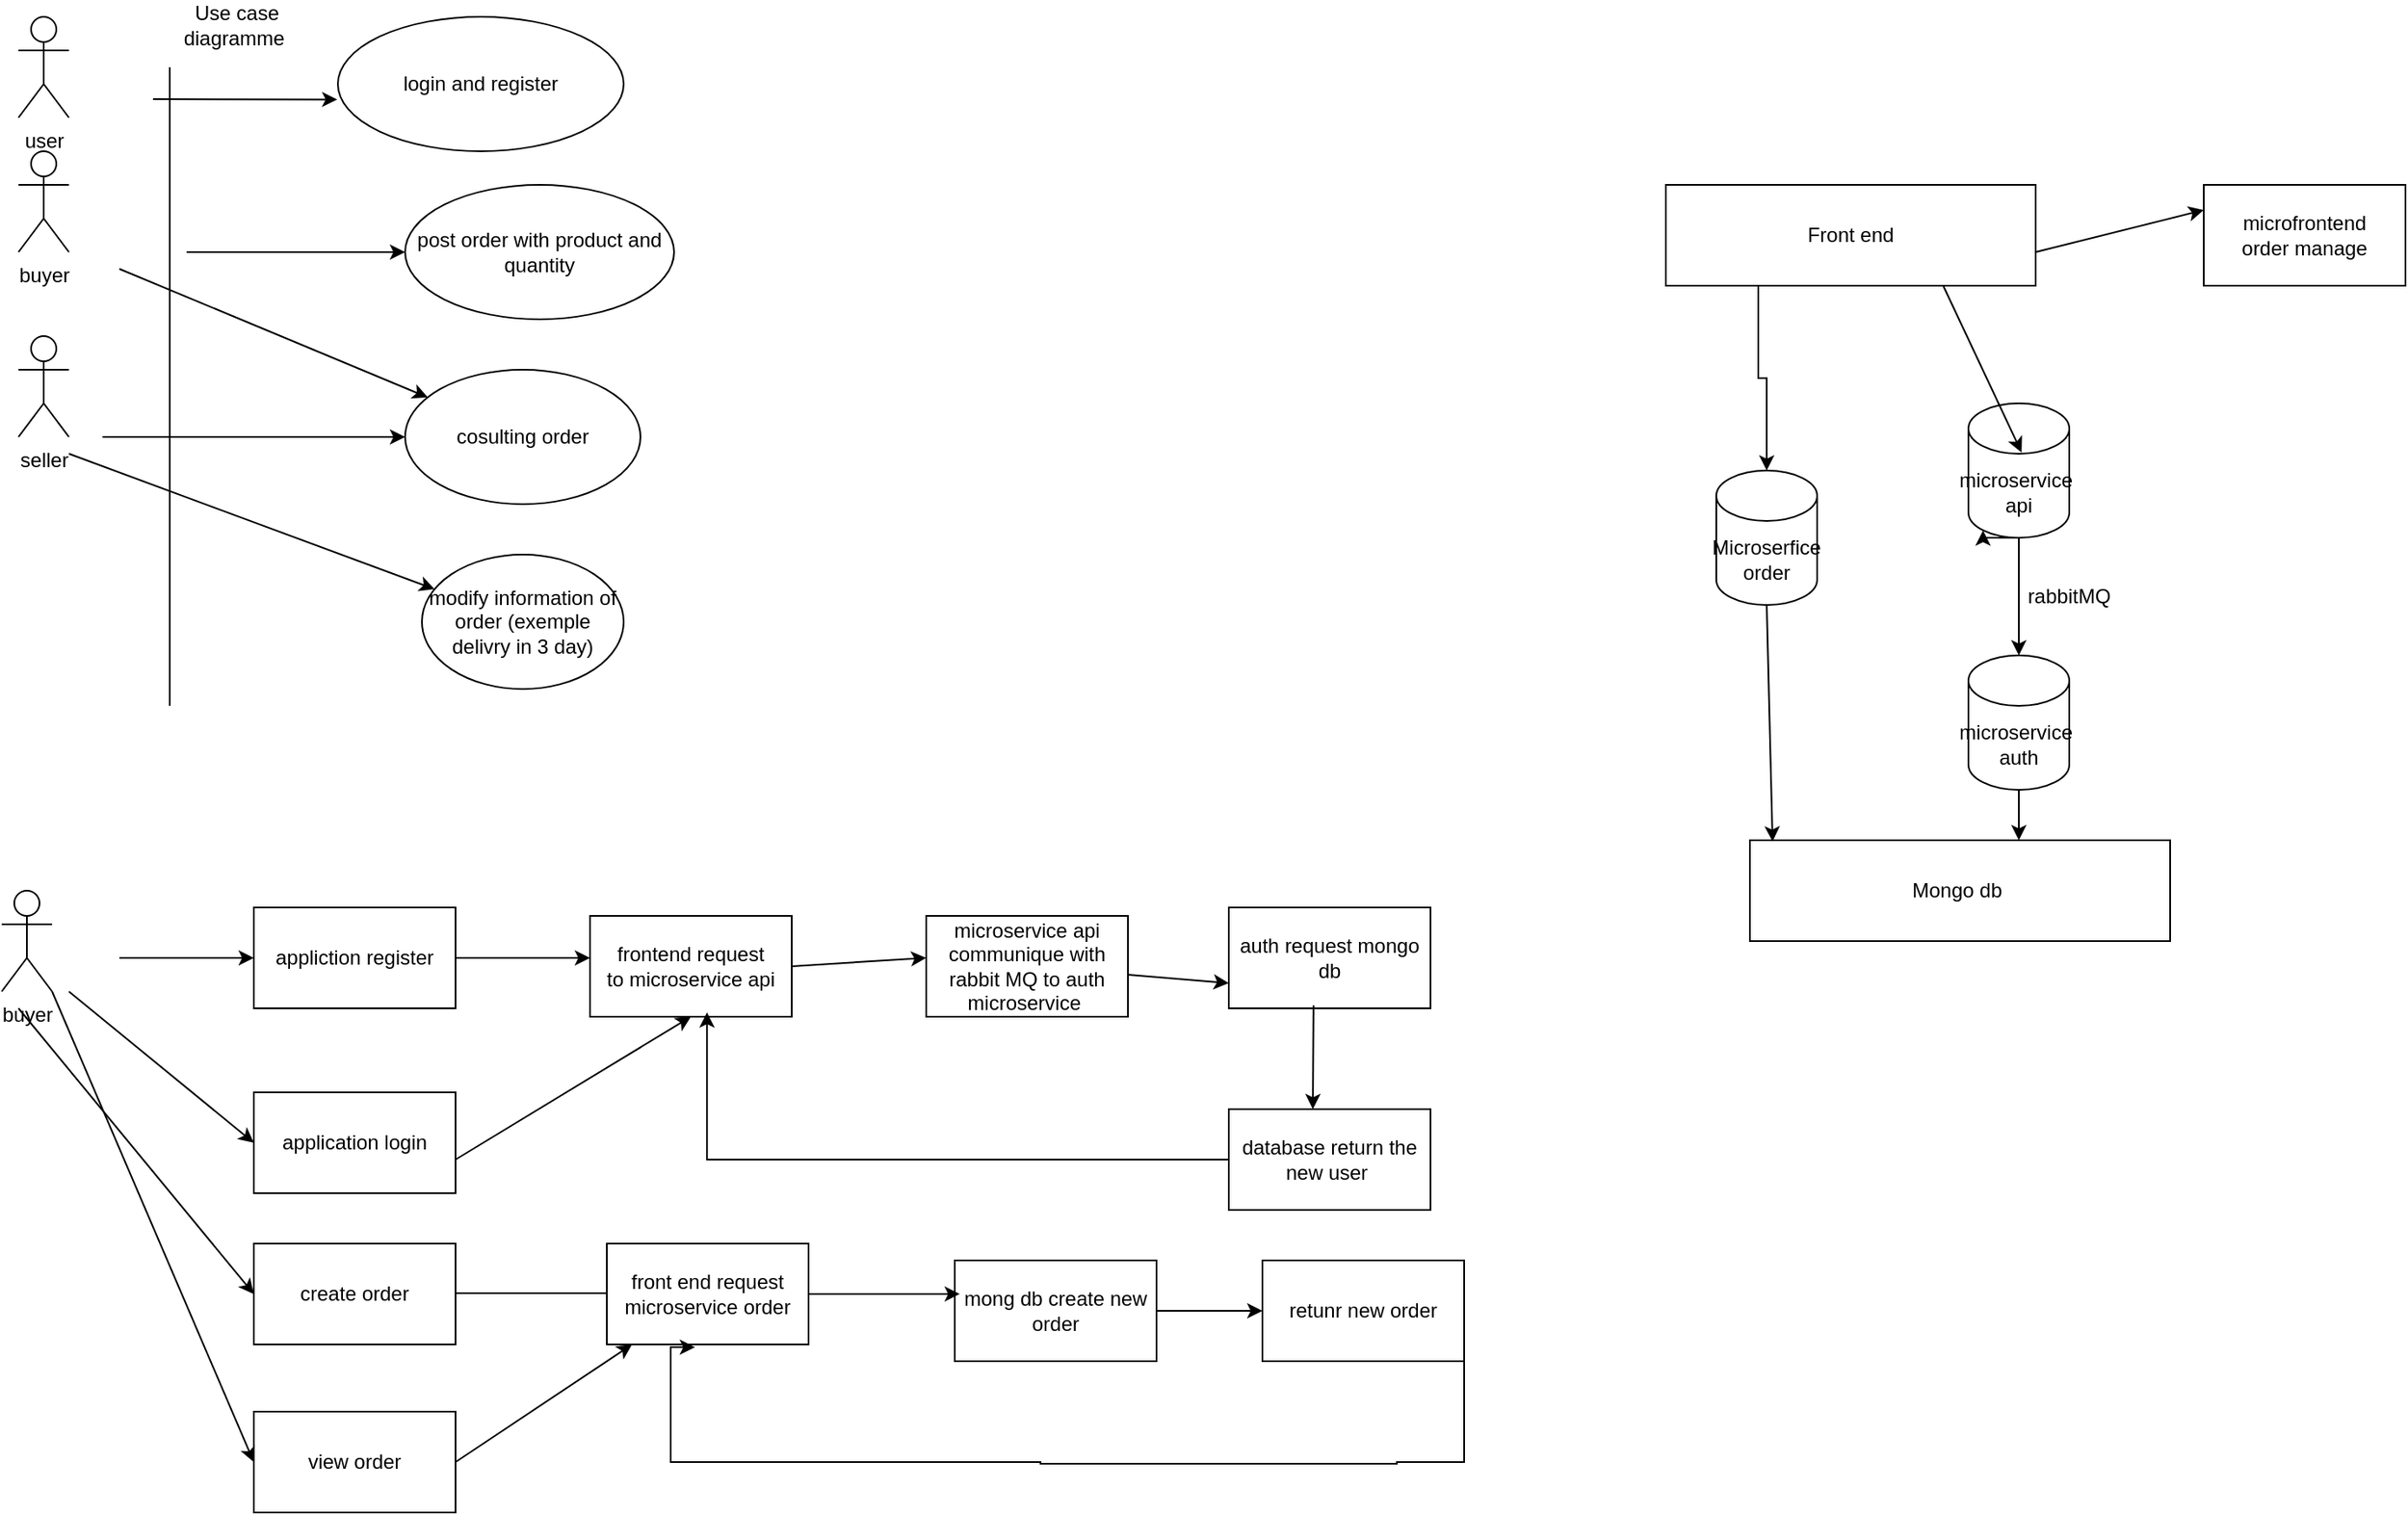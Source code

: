 <mxfile version="26.0.11">
  <diagram name="Page-1" id="dDUoGYSa5K9hc7WshwGc">
    <mxGraphModel dx="614" dy="614" grid="1" gridSize="10" guides="1" tooltips="1" connect="1" arrows="1" fold="1" page="1" pageScale="1" pageWidth="827" pageHeight="1169" math="0" shadow="0">
      <root>
        <mxCell id="0" />
        <mxCell id="1" parent="0" />
        <mxCell id="q2rgu7KSPJ2qD33lPn5Z-1" value="buyer" style="shape=umlActor;verticalLabelPosition=bottom;verticalAlign=top;html=1;outlineConnect=0;" vertex="1" parent="1">
          <mxGeometry x="150" y="100" width="30" height="60" as="geometry" />
        </mxCell>
        <mxCell id="q2rgu7KSPJ2qD33lPn5Z-2" value="" style="endArrow=none;html=1;rounded=0;" edge="1" parent="1">
          <mxGeometry width="50" height="50" relative="1" as="geometry">
            <mxPoint x="240" y="430" as="sourcePoint" />
            <mxPoint x="240" y="50" as="targetPoint" />
            <Array as="points">
              <mxPoint x="240" y="160" />
            </Array>
          </mxGeometry>
        </mxCell>
        <mxCell id="q2rgu7KSPJ2qD33lPn5Z-4" value="" style="endArrow=classic;html=1;rounded=0;" edge="1" parent="1">
          <mxGeometry width="50" height="50" relative="1" as="geometry">
            <mxPoint x="250" y="160" as="sourcePoint" />
            <mxPoint x="380" y="160" as="targetPoint" />
          </mxGeometry>
        </mxCell>
        <mxCell id="q2rgu7KSPJ2qD33lPn5Z-5" value="post order with product and quantity" style="ellipse;whiteSpace=wrap;html=1;" vertex="1" parent="1">
          <mxGeometry x="380" y="120" width="160" height="80" as="geometry" />
        </mxCell>
        <mxCell id="q2rgu7KSPJ2qD33lPn5Z-8" value="seller" style="shape=umlActor;verticalLabelPosition=bottom;verticalAlign=top;html=1;outlineConnect=0;" vertex="1" parent="1">
          <mxGeometry x="150" y="210" width="30" height="60" as="geometry" />
        </mxCell>
        <mxCell id="q2rgu7KSPJ2qD33lPn5Z-9" value="cosulting order" style="ellipse;whiteSpace=wrap;html=1;" vertex="1" parent="1">
          <mxGeometry x="380" y="230" width="140" height="80" as="geometry" />
        </mxCell>
        <mxCell id="q2rgu7KSPJ2qD33lPn5Z-10" value="" style="endArrow=classic;html=1;rounded=0;" edge="1" parent="1" target="q2rgu7KSPJ2qD33lPn5Z-9">
          <mxGeometry width="50" height="50" relative="1" as="geometry">
            <mxPoint x="210" y="170" as="sourcePoint" />
            <mxPoint x="260" y="120" as="targetPoint" />
          </mxGeometry>
        </mxCell>
        <mxCell id="q2rgu7KSPJ2qD33lPn5Z-11" value="" style="endArrow=classic;html=1;rounded=0;entryX=0;entryY=0.5;entryDx=0;entryDy=0;" edge="1" parent="1" target="q2rgu7KSPJ2qD33lPn5Z-9">
          <mxGeometry width="50" height="50" relative="1" as="geometry">
            <mxPoint x="200" y="270" as="sourcePoint" />
            <mxPoint x="300" y="230" as="targetPoint" />
          </mxGeometry>
        </mxCell>
        <mxCell id="q2rgu7KSPJ2qD33lPn5Z-12" value="modify information of order (exemple delivry in 3 day)" style="ellipse;whiteSpace=wrap;html=1;" vertex="1" parent="1">
          <mxGeometry x="390" y="340" width="120" height="80" as="geometry" />
        </mxCell>
        <mxCell id="q2rgu7KSPJ2qD33lPn5Z-13" value="" style="endArrow=classic;html=1;rounded=0;" edge="1" parent="1" target="q2rgu7KSPJ2qD33lPn5Z-12">
          <mxGeometry width="50" height="50" relative="1" as="geometry">
            <mxPoint x="180" y="280" as="sourcePoint" />
            <mxPoint x="230" y="230" as="targetPoint" />
          </mxGeometry>
        </mxCell>
        <mxCell id="q2rgu7KSPJ2qD33lPn5Z-14" value="Use case diagramme&amp;nbsp;" style="text;html=1;align=center;verticalAlign=middle;whiteSpace=wrap;rounded=0;" vertex="1" parent="1">
          <mxGeometry x="250" y="10" width="60" height="30" as="geometry" />
        </mxCell>
        <mxCell id="q2rgu7KSPJ2qD33lPn5Z-15" value="user" style="shape=umlActor;verticalLabelPosition=bottom;verticalAlign=top;html=1;outlineConnect=0;" vertex="1" parent="1">
          <mxGeometry x="150" y="20" width="30" height="60" as="geometry" />
        </mxCell>
        <mxCell id="q2rgu7KSPJ2qD33lPn5Z-16" value="login and register" style="ellipse;whiteSpace=wrap;html=1;" vertex="1" parent="1">
          <mxGeometry x="340" y="20" width="170" height="80" as="geometry" />
        </mxCell>
        <mxCell id="q2rgu7KSPJ2qD33lPn5Z-17" value="" style="endArrow=classic;html=1;rounded=0;entryX=-0.002;entryY=0.615;entryDx=0;entryDy=0;entryPerimeter=0;" edge="1" parent="1" target="q2rgu7KSPJ2qD33lPn5Z-16">
          <mxGeometry width="50" height="50" relative="1" as="geometry">
            <mxPoint x="230" y="69" as="sourcePoint" />
            <mxPoint x="300" y="30" as="targetPoint" />
          </mxGeometry>
        </mxCell>
        <mxCell id="q2rgu7KSPJ2qD33lPn5Z-18" value="buyer" style="shape=umlActor;verticalLabelPosition=bottom;verticalAlign=top;html=1;outlineConnect=0;" vertex="1" parent="1">
          <mxGeometry x="140" y="540" width="30" height="60" as="geometry" />
        </mxCell>
        <mxCell id="q2rgu7KSPJ2qD33lPn5Z-19" value="" style="endArrow=classic;html=1;rounded=0;" edge="1" parent="1" target="q2rgu7KSPJ2qD33lPn5Z-20">
          <mxGeometry width="50" height="50" relative="1" as="geometry">
            <mxPoint x="210" y="580" as="sourcePoint" />
            <mxPoint x="280" y="580" as="targetPoint" />
          </mxGeometry>
        </mxCell>
        <mxCell id="q2rgu7KSPJ2qD33lPn5Z-20" value="appliction register" style="rounded=0;whiteSpace=wrap;html=1;" vertex="1" parent="1">
          <mxGeometry x="290" y="550" width="120" height="60" as="geometry" />
        </mxCell>
        <mxCell id="q2rgu7KSPJ2qD33lPn5Z-23" value="" style="endArrow=classic;html=1;rounded=0;exitX=1;exitY=0.5;exitDx=0;exitDy=0;" edge="1" parent="1" source="q2rgu7KSPJ2qD33lPn5Z-20">
          <mxGeometry width="50" height="50" relative="1" as="geometry">
            <mxPoint x="440" y="600" as="sourcePoint" />
            <mxPoint x="490" y="580" as="targetPoint" />
          </mxGeometry>
        </mxCell>
        <mxCell id="q2rgu7KSPJ2qD33lPn5Z-24" value="frontend request&lt;div&gt;to microservice api&lt;/div&gt;" style="rounded=0;whiteSpace=wrap;html=1;" vertex="1" parent="1">
          <mxGeometry x="490" y="555" width="120" height="60" as="geometry" />
        </mxCell>
        <mxCell id="q2rgu7KSPJ2qD33lPn5Z-25" value="" style="endArrow=classic;html=1;rounded=0;exitX=1;exitY=0.5;exitDx=0;exitDy=0;" edge="1" parent="1" source="q2rgu7KSPJ2qD33lPn5Z-24">
          <mxGeometry width="50" height="50" relative="1" as="geometry">
            <mxPoint x="620" y="590" as="sourcePoint" />
            <mxPoint x="690" y="580" as="targetPoint" />
          </mxGeometry>
        </mxCell>
        <mxCell id="q2rgu7KSPJ2qD33lPn5Z-26" value="microservice api communique with rabbit MQ to auth microservice&amp;nbsp;" style="rounded=0;whiteSpace=wrap;html=1;" vertex="1" parent="1">
          <mxGeometry x="690" y="555" width="120" height="60" as="geometry" />
        </mxCell>
        <mxCell id="q2rgu7KSPJ2qD33lPn5Z-27" value="auth request mongo db" style="rounded=0;whiteSpace=wrap;html=1;" vertex="1" parent="1">
          <mxGeometry x="870" y="550" width="120" height="60" as="geometry" />
        </mxCell>
        <mxCell id="q2rgu7KSPJ2qD33lPn5Z-28" value="" style="endArrow=classic;html=1;rounded=0;entryX=0;entryY=0.75;entryDx=0;entryDy=0;" edge="1" parent="1" target="q2rgu7KSPJ2qD33lPn5Z-27">
          <mxGeometry width="50" height="50" relative="1" as="geometry">
            <mxPoint x="810" y="590" as="sourcePoint" />
            <mxPoint x="860" y="540" as="targetPoint" />
          </mxGeometry>
        </mxCell>
        <mxCell id="q2rgu7KSPJ2qD33lPn5Z-29" value="" style="endArrow=classic;html=1;rounded=0;exitX=0.42;exitY=0.97;exitDx=0;exitDy=0;exitPerimeter=0;" edge="1" parent="1" source="q2rgu7KSPJ2qD33lPn5Z-27">
          <mxGeometry width="50" height="50" relative="1" as="geometry">
            <mxPoint x="910" y="680" as="sourcePoint" />
            <mxPoint x="920" y="670" as="targetPoint" />
          </mxGeometry>
        </mxCell>
        <mxCell id="q2rgu7KSPJ2qD33lPn5Z-47" style="edgeStyle=orthogonalEdgeStyle;rounded=0;orthogonalLoop=1;jettySize=auto;html=1;exitX=0;exitY=0.5;exitDx=0;exitDy=0;entryX=0.58;entryY=0.957;entryDx=0;entryDy=0;entryPerimeter=0;" edge="1" parent="1" source="q2rgu7KSPJ2qD33lPn5Z-30" target="q2rgu7KSPJ2qD33lPn5Z-24">
          <mxGeometry relative="1" as="geometry">
            <mxPoint x="860" y="700" as="targetPoint" />
          </mxGeometry>
        </mxCell>
        <mxCell id="q2rgu7KSPJ2qD33lPn5Z-30" value="database return the new user&amp;nbsp;" style="rounded=0;whiteSpace=wrap;html=1;" vertex="1" parent="1">
          <mxGeometry x="870" y="670" width="120" height="60" as="geometry" />
        </mxCell>
        <mxCell id="q2rgu7KSPJ2qD33lPn5Z-31" value="application login" style="rounded=0;whiteSpace=wrap;html=1;" vertex="1" parent="1">
          <mxGeometry x="290" y="660" width="120" height="60" as="geometry" />
        </mxCell>
        <mxCell id="q2rgu7KSPJ2qD33lPn5Z-32" value="" style="endArrow=classic;html=1;rounded=0;entryX=0;entryY=0.5;entryDx=0;entryDy=0;" edge="1" parent="1" target="q2rgu7KSPJ2qD33lPn5Z-31">
          <mxGeometry width="50" height="50" relative="1" as="geometry">
            <mxPoint x="180" y="600" as="sourcePoint" />
            <mxPoint x="240" y="600" as="targetPoint" />
          </mxGeometry>
        </mxCell>
        <mxCell id="q2rgu7KSPJ2qD33lPn5Z-33" value="" style="endArrow=classic;html=1;rounded=0;entryX=0.5;entryY=1;entryDx=0;entryDy=0;" edge="1" parent="1" target="q2rgu7KSPJ2qD33lPn5Z-24">
          <mxGeometry width="50" height="50" relative="1" as="geometry">
            <mxPoint x="410" y="700" as="sourcePoint" />
            <mxPoint x="460" y="650" as="targetPoint" />
          </mxGeometry>
        </mxCell>
        <mxCell id="q2rgu7KSPJ2qD33lPn5Z-35" value="create order" style="rounded=0;whiteSpace=wrap;html=1;" vertex="1" parent="1">
          <mxGeometry x="290" y="750" width="120" height="60" as="geometry" />
        </mxCell>
        <mxCell id="q2rgu7KSPJ2qD33lPn5Z-36" value="" style="endArrow=classic;html=1;rounded=0;entryX=0;entryY=0.5;entryDx=0;entryDy=0;" edge="1" parent="1" target="q2rgu7KSPJ2qD33lPn5Z-35">
          <mxGeometry width="50" height="50" relative="1" as="geometry">
            <mxPoint x="150" y="610" as="sourcePoint" />
            <mxPoint x="330" y="740" as="targetPoint" />
          </mxGeometry>
        </mxCell>
        <mxCell id="q2rgu7KSPJ2qD33lPn5Z-37" value="" style="endArrow=classic;html=1;rounded=0;" edge="1" parent="1">
          <mxGeometry width="50" height="50" relative="1" as="geometry">
            <mxPoint x="410" y="779.5" as="sourcePoint" />
            <mxPoint x="510" y="779.5" as="targetPoint" />
          </mxGeometry>
        </mxCell>
        <mxCell id="q2rgu7KSPJ2qD33lPn5Z-38" value="front end request microservice order" style="rounded=0;whiteSpace=wrap;html=1;" vertex="1" parent="1">
          <mxGeometry x="500" y="750" width="120" height="60" as="geometry" />
        </mxCell>
        <mxCell id="q2rgu7KSPJ2qD33lPn5Z-42" style="edgeStyle=orthogonalEdgeStyle;rounded=0;orthogonalLoop=1;jettySize=auto;html=1;exitX=1;exitY=0.5;exitDx=0;exitDy=0;entryX=0;entryY=0.5;entryDx=0;entryDy=0;" edge="1" parent="1" source="q2rgu7KSPJ2qD33lPn5Z-39" target="q2rgu7KSPJ2qD33lPn5Z-41">
          <mxGeometry relative="1" as="geometry" />
        </mxCell>
        <mxCell id="q2rgu7KSPJ2qD33lPn5Z-39" value="mong db create new order" style="rounded=0;whiteSpace=wrap;html=1;" vertex="1" parent="1">
          <mxGeometry x="707" y="760" width="120" height="60" as="geometry" />
        </mxCell>
        <mxCell id="q2rgu7KSPJ2qD33lPn5Z-40" value="" style="endArrow=classic;html=1;rounded=0;exitX=1;exitY=0.5;exitDx=0;exitDy=0;entryX=0.025;entryY=0.333;entryDx=0;entryDy=0;entryPerimeter=0;" edge="1" parent="1" source="q2rgu7KSPJ2qD33lPn5Z-38" target="q2rgu7KSPJ2qD33lPn5Z-39">
          <mxGeometry width="50" height="50" relative="1" as="geometry">
            <mxPoint x="640" y="800" as="sourcePoint" />
            <mxPoint x="700" y="800" as="targetPoint" />
            <Array as="points">
              <mxPoint x="660" y="780" />
            </Array>
          </mxGeometry>
        </mxCell>
        <mxCell id="q2rgu7KSPJ2qD33lPn5Z-46" style="edgeStyle=orthogonalEdgeStyle;rounded=0;orthogonalLoop=1;jettySize=auto;html=1;exitX=1;exitY=0.5;exitDx=0;exitDy=0;entryX=0.437;entryY=1.027;entryDx=0;entryDy=0;entryPerimeter=0;" edge="1" parent="1" source="q2rgu7KSPJ2qD33lPn5Z-41" target="q2rgu7KSPJ2qD33lPn5Z-38">
          <mxGeometry relative="1" as="geometry">
            <mxPoint x="977" y="880" as="sourcePoint" />
            <mxPoint x="537" y="900" as="targetPoint" />
            <Array as="points">
              <mxPoint x="1010" y="880" />
              <mxPoint x="970" y="880" />
              <mxPoint x="970" y="881" />
              <mxPoint x="758" y="881" />
              <mxPoint x="758" y="880" />
              <mxPoint x="538" y="880" />
              <mxPoint x="538" y="812" />
            </Array>
          </mxGeometry>
        </mxCell>
        <mxCell id="q2rgu7KSPJ2qD33lPn5Z-41" value="retunr new order" style="rounded=0;whiteSpace=wrap;html=1;" vertex="1" parent="1">
          <mxGeometry x="890" y="760" width="120" height="60" as="geometry" />
        </mxCell>
        <mxCell id="q2rgu7KSPJ2qD33lPn5Z-48" value="view order" style="rounded=0;whiteSpace=wrap;html=1;" vertex="1" parent="1">
          <mxGeometry x="290" y="850" width="120" height="60" as="geometry" />
        </mxCell>
        <mxCell id="q2rgu7KSPJ2qD33lPn5Z-49" value="" style="endArrow=classic;html=1;rounded=0;entryX=0;entryY=0.5;entryDx=0;entryDy=0;exitX=1;exitY=1;exitDx=0;exitDy=0;exitPerimeter=0;" edge="1" parent="1" source="q2rgu7KSPJ2qD33lPn5Z-18" target="q2rgu7KSPJ2qD33lPn5Z-48">
          <mxGeometry width="50" height="50" relative="1" as="geometry">
            <mxPoint x="180" y="770" as="sourcePoint" />
            <mxPoint x="230" y="720" as="targetPoint" />
          </mxGeometry>
        </mxCell>
        <mxCell id="q2rgu7KSPJ2qD33lPn5Z-50" value="" style="endArrow=classic;html=1;rounded=0;" edge="1" parent="1" target="q2rgu7KSPJ2qD33lPn5Z-38">
          <mxGeometry width="50" height="50" relative="1" as="geometry">
            <mxPoint x="410" y="880" as="sourcePoint" />
            <mxPoint x="460" y="830" as="targetPoint" />
          </mxGeometry>
        </mxCell>
        <mxCell id="q2rgu7KSPJ2qD33lPn5Z-56" style="edgeStyle=orthogonalEdgeStyle;rounded=0;orthogonalLoop=1;jettySize=auto;html=1;exitX=0.25;exitY=1;exitDx=0;exitDy=0;" edge="1" parent="1" source="q2rgu7KSPJ2qD33lPn5Z-52" target="q2rgu7KSPJ2qD33lPn5Z-53">
          <mxGeometry relative="1" as="geometry" />
        </mxCell>
        <mxCell id="q2rgu7KSPJ2qD33lPn5Z-52" value="Front end" style="rounded=0;whiteSpace=wrap;html=1;" vertex="1" parent="1">
          <mxGeometry x="1130" y="120" width="220" height="60" as="geometry" />
        </mxCell>
        <mxCell id="q2rgu7KSPJ2qD33lPn5Z-53" value="Microserfice order" style="shape=cylinder3;whiteSpace=wrap;html=1;boundedLbl=1;backgroundOutline=1;size=15;" vertex="1" parent="1">
          <mxGeometry x="1160" y="290" width="60" height="80" as="geometry" />
        </mxCell>
        <mxCell id="q2rgu7KSPJ2qD33lPn5Z-54" value="microservice&amp;nbsp;&lt;div&gt;api&lt;/div&gt;" style="shape=cylinder3;whiteSpace=wrap;html=1;boundedLbl=1;backgroundOutline=1;size=15;" vertex="1" parent="1">
          <mxGeometry x="1310" y="250" width="60" height="80" as="geometry" />
        </mxCell>
        <mxCell id="q2rgu7KSPJ2qD33lPn5Z-55" value="" style="endArrow=classic;html=1;rounded=0;entryX=0.527;entryY=0.365;entryDx=0;entryDy=0;entryPerimeter=0;exitX=0.75;exitY=1;exitDx=0;exitDy=0;" edge="1" parent="1" source="q2rgu7KSPJ2qD33lPn5Z-52" target="q2rgu7KSPJ2qD33lPn5Z-54">
          <mxGeometry width="50" height="50" relative="1" as="geometry">
            <mxPoint x="1240" y="190" as="sourcePoint" />
            <mxPoint x="1320" y="170" as="targetPoint" />
          </mxGeometry>
        </mxCell>
        <mxCell id="q2rgu7KSPJ2qD33lPn5Z-57" value="microservice&amp;nbsp;&lt;div&gt;auth&lt;/div&gt;" style="shape=cylinder3;whiteSpace=wrap;html=1;boundedLbl=1;backgroundOutline=1;size=15;" vertex="1" parent="1">
          <mxGeometry x="1310" y="400" width="60" height="80" as="geometry" />
        </mxCell>
        <mxCell id="q2rgu7KSPJ2qD33lPn5Z-58" style="edgeStyle=orthogonalEdgeStyle;rounded=0;orthogonalLoop=1;jettySize=auto;html=1;exitX=0.5;exitY=1;exitDx=0;exitDy=0;exitPerimeter=0;entryX=0.145;entryY=1;entryDx=0;entryDy=-4.35;entryPerimeter=0;" edge="1" parent="1" source="q2rgu7KSPJ2qD33lPn5Z-54" target="q2rgu7KSPJ2qD33lPn5Z-54">
          <mxGeometry relative="1" as="geometry" />
        </mxCell>
        <mxCell id="q2rgu7KSPJ2qD33lPn5Z-59" value="" style="endArrow=classic;html=1;rounded=0;exitX=0.5;exitY=1;exitDx=0;exitDy=0;exitPerimeter=0;" edge="1" parent="1" source="q2rgu7KSPJ2qD33lPn5Z-54" target="q2rgu7KSPJ2qD33lPn5Z-57">
          <mxGeometry width="50" height="50" relative="1" as="geometry">
            <mxPoint x="1310" y="410" as="sourcePoint" />
            <mxPoint x="1360" y="360" as="targetPoint" />
          </mxGeometry>
        </mxCell>
        <mxCell id="q2rgu7KSPJ2qD33lPn5Z-60" value="Mongo db&amp;nbsp;" style="rounded=0;whiteSpace=wrap;html=1;" vertex="1" parent="1">
          <mxGeometry x="1180" y="510" width="250" height="60" as="geometry" />
        </mxCell>
        <mxCell id="q2rgu7KSPJ2qD33lPn5Z-61" value="" style="endArrow=classic;html=1;rounded=0;exitX=0.5;exitY=1;exitDx=0;exitDy=0;exitPerimeter=0;entryX=0.054;entryY=0.012;entryDx=0;entryDy=0;entryPerimeter=0;" edge="1" parent="1" source="q2rgu7KSPJ2qD33lPn5Z-53" target="q2rgu7KSPJ2qD33lPn5Z-60">
          <mxGeometry width="50" height="50" relative="1" as="geometry">
            <mxPoint x="1160" y="450" as="sourcePoint" />
            <mxPoint x="1210" y="400" as="targetPoint" />
          </mxGeometry>
        </mxCell>
        <mxCell id="q2rgu7KSPJ2qD33lPn5Z-62" value="" style="endArrow=classic;html=1;rounded=0;exitX=0.5;exitY=1;exitDx=0;exitDy=0;exitPerimeter=0;" edge="1" parent="1" source="q2rgu7KSPJ2qD33lPn5Z-57" target="q2rgu7KSPJ2qD33lPn5Z-60">
          <mxGeometry width="50" height="50" relative="1" as="geometry">
            <mxPoint x="1340" y="570" as="sourcePoint" />
            <mxPoint x="1390" y="520" as="targetPoint" />
            <Array as="points">
              <mxPoint x="1340" y="510" />
            </Array>
          </mxGeometry>
        </mxCell>
        <mxCell id="q2rgu7KSPJ2qD33lPn5Z-63" value="rabbitMQ" style="text;html=1;align=center;verticalAlign=middle;whiteSpace=wrap;rounded=0;" vertex="1" parent="1">
          <mxGeometry x="1340" y="350" width="60" height="30" as="geometry" />
        </mxCell>
        <mxCell id="q2rgu7KSPJ2qD33lPn5Z-64" value="microfrontend&lt;div&gt;order manage&lt;/div&gt;" style="rounded=0;whiteSpace=wrap;html=1;" vertex="1" parent="1">
          <mxGeometry x="1450" y="120" width="120" height="60" as="geometry" />
        </mxCell>
        <mxCell id="q2rgu7KSPJ2qD33lPn5Z-65" value="" style="endArrow=classic;html=1;rounded=0;entryX=0;entryY=0.25;entryDx=0;entryDy=0;" edge="1" parent="1" target="q2rgu7KSPJ2qD33lPn5Z-64">
          <mxGeometry width="50" height="50" relative="1" as="geometry">
            <mxPoint x="1350" y="160" as="sourcePoint" />
            <mxPoint x="1400" y="110" as="targetPoint" />
          </mxGeometry>
        </mxCell>
      </root>
    </mxGraphModel>
  </diagram>
</mxfile>

